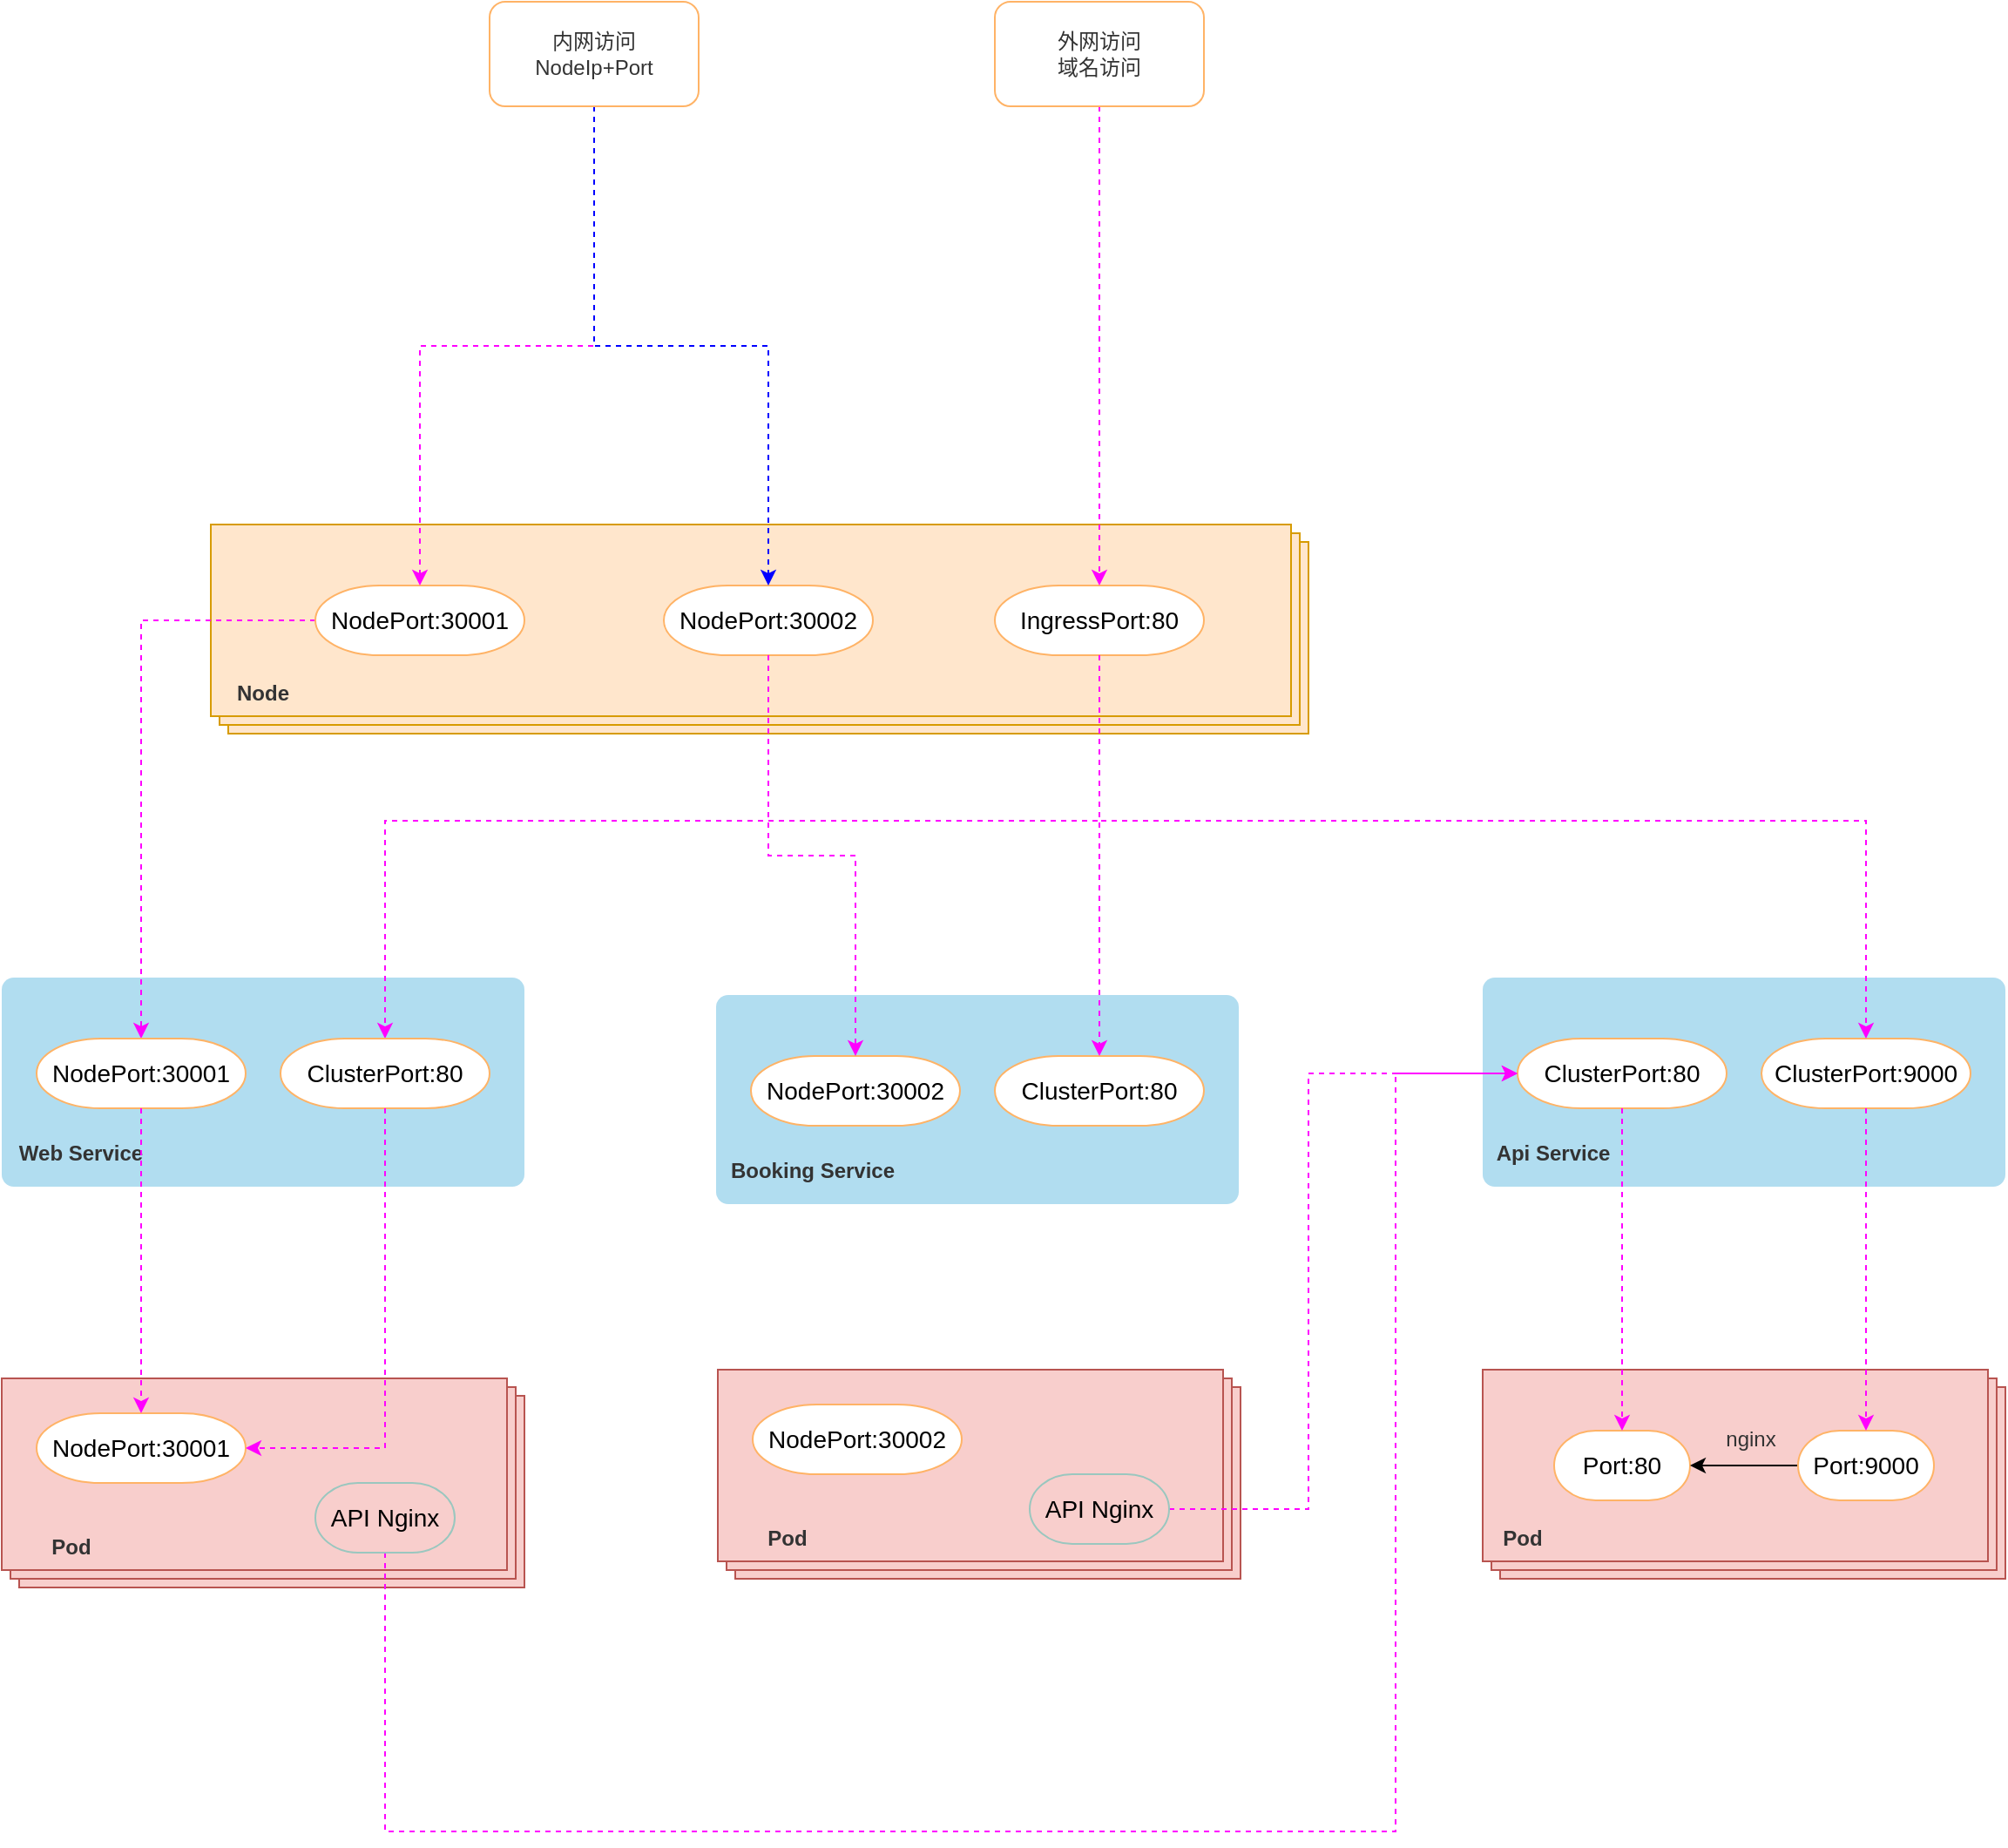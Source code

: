 <mxfile version="20.2.7" type="github">
  <diagram id="pGtNmfsDfd9eHsm0Jx_r" name="第 1 页">
    <mxGraphModel dx="382" dy="1816" grid="1" gridSize="10" guides="1" tooltips="1" connect="1" arrows="1" fold="1" page="1" pageScale="1" pageWidth="827" pageHeight="1169" math="0" shadow="0">
      <root>
        <mxCell id="0" />
        <mxCell id="1" parent="0" />
        <mxCell id="RXvTVDFdT3mIjJHLsAJZ-12" value="" style="rounded=1;whiteSpace=wrap;html=1;absoluteArcSize=1;arcSize=14;strokeWidth=2;dashed=1;dashPattern=1 2;fillColor=#b1ddf0;strokeColor=none;fontSize=14;fontStyle=1" vertex="1" parent="1">
          <mxGeometry x="870" y="380" width="300" height="120" as="geometry" />
        </mxCell>
        <mxCell id="RXvTVDFdT3mIjJHLsAJZ-32" value="" style="verticalLabelPosition=bottom;verticalAlign=top;html=1;shape=mxgraph.basic.layered_rect;dx=10;outlineConnect=0;fontSize=14;strokeColor=#d79b00;strokeWidth=1;fillColor=#ffe6cc;" vertex="1" parent="1">
          <mxGeometry x="990" y="120" width="630" height="120" as="geometry" />
        </mxCell>
        <mxCell id="RXvTVDFdT3mIjJHLsAJZ-89" style="edgeStyle=orthogonalEdgeStyle;rounded=0;orthogonalLoop=1;jettySize=auto;html=1;dashed=1;fontSize=12;fontColor=#333333;strokeColor=#FF00FF;" edge="1" parent="1" source="RXvTVDFdT3mIjJHLsAJZ-28" target="RXvTVDFdT3mIjJHLsAJZ-47">
          <mxGeometry relative="1" as="geometry">
            <Array as="points">
              <mxPoint x="1500" y="290" />
              <mxPoint x="1090" y="290" />
            </Array>
          </mxGeometry>
        </mxCell>
        <mxCell id="RXvTVDFdT3mIjJHLsAJZ-28" value="IngressPort:80" style="strokeWidth=1;html=1;shape=mxgraph.flowchart.terminator;whiteSpace=wrap;fontSize=14;strokeColor=#FFB366;" vertex="1" parent="1">
          <mxGeometry x="1440" y="155" width="120" height="40" as="geometry" />
        </mxCell>
        <mxCell id="RXvTVDFdT3mIjJHLsAJZ-31" value="&lt;font style=&quot;font-size: 12px;&quot; color=&quot;#333333&quot;&gt;Node&lt;/font&gt;" style="text;html=1;strokeColor=none;fillColor=none;align=center;verticalAlign=middle;whiteSpace=wrap;rounded=0;fontSize=16;fontStyle=1;fontColor=#FFB570;" vertex="1" parent="1">
          <mxGeometry x="990" y="200" width="60" height="30" as="geometry" />
        </mxCell>
        <mxCell id="RXvTVDFdT3mIjJHLsAJZ-84" style="edgeStyle=orthogonalEdgeStyle;rounded=0;orthogonalLoop=1;jettySize=auto;html=1;entryX=0.5;entryY=0;entryDx=0;entryDy=0;dashed=1;fontSize=12;fontColor=#333333;strokeColor=#FF00FF;entryPerimeter=0;" edge="1" parent="1" source="RXvTVDFdT3mIjJHLsAJZ-29" target="RXvTVDFdT3mIjJHLsAJZ-46">
          <mxGeometry relative="1" as="geometry" />
        </mxCell>
        <mxCell id="RXvTVDFdT3mIjJHLsAJZ-29" value="NodePort:30001" style="strokeWidth=1;html=1;shape=mxgraph.flowchart.terminator;whiteSpace=wrap;fontSize=14;strokeColor=#FFB366;" vertex="1" parent="1">
          <mxGeometry x="1050" y="155" width="120" height="40" as="geometry" />
        </mxCell>
        <mxCell id="RXvTVDFdT3mIjJHLsAJZ-42" value="NodePort:30002" style="strokeWidth=1;html=1;shape=mxgraph.flowchart.terminator;whiteSpace=wrap;fontSize=14;strokeColor=#FFB366;" vertex="1" parent="1">
          <mxGeometry x="1250" y="155" width="120" height="40" as="geometry" />
        </mxCell>
        <mxCell id="RXvTVDFdT3mIjJHLsAJZ-45" value="&lt;font color=&quot;#333333&quot; style=&quot;font-size: 12px;&quot;&gt;Web Service&lt;/font&gt;" style="text;html=1;strokeColor=none;fillColor=none;align=center;verticalAlign=middle;whiteSpace=wrap;rounded=0;fontSize=12;fontStyle=1;fontColor=#FFB570;" vertex="1" parent="1">
          <mxGeometry x="871" y="466" width="89" height="30" as="geometry" />
        </mxCell>
        <mxCell id="RXvTVDFdT3mIjJHLsAJZ-46" value="NodePort:30001" style="strokeWidth=1;html=1;shape=mxgraph.flowchart.terminator;whiteSpace=wrap;fontSize=14;strokeColor=#FFB366;" vertex="1" parent="1">
          <mxGeometry x="890" y="415" width="120" height="40" as="geometry" />
        </mxCell>
        <mxCell id="RXvTVDFdT3mIjJHLsAJZ-47" value="ClusterPort:80" style="strokeWidth=1;html=1;shape=mxgraph.flowchart.terminator;whiteSpace=wrap;fontSize=14;strokeColor=#FFB366;" vertex="1" parent="1">
          <mxGeometry x="1030" y="415" width="120" height="40" as="geometry" />
        </mxCell>
        <mxCell id="RXvTVDFdT3mIjJHLsAJZ-48" value="" style="rounded=1;whiteSpace=wrap;html=1;absoluteArcSize=1;arcSize=14;strokeWidth=2;dashed=1;dashPattern=1 2;fillColor=#b1ddf0;strokeColor=none;fontSize=14;fontStyle=1" vertex="1" parent="1">
          <mxGeometry x="1280" y="390" width="300" height="120" as="geometry" />
        </mxCell>
        <mxCell id="RXvTVDFdT3mIjJHLsAJZ-49" value="&lt;font color=&quot;#333333&quot; style=&quot;font-size: 12px;&quot;&gt;Booking Service&lt;/font&gt;" style="text;html=1;strokeColor=none;fillColor=none;align=center;verticalAlign=middle;whiteSpace=wrap;rounded=0;fontSize=12;fontStyle=1;fontColor=#FFB570;" vertex="1" parent="1">
          <mxGeometry x="1281" y="476" width="109" height="30" as="geometry" />
        </mxCell>
        <mxCell id="RXvTVDFdT3mIjJHLsAJZ-50" value="NodePort:30002" style="strokeWidth=1;html=1;shape=mxgraph.flowchart.terminator;whiteSpace=wrap;fontSize=14;strokeColor=#FFB366;" vertex="1" parent="1">
          <mxGeometry x="1300" y="425" width="120" height="40" as="geometry" />
        </mxCell>
        <mxCell id="RXvTVDFdT3mIjJHLsAJZ-51" value="ClusterPort:80" style="strokeWidth=1;html=1;shape=mxgraph.flowchart.terminator;whiteSpace=wrap;fontSize=14;strokeColor=#FFB366;" vertex="1" parent="1">
          <mxGeometry x="1440" y="425" width="120" height="40" as="geometry" />
        </mxCell>
        <mxCell id="RXvTVDFdT3mIjJHLsAJZ-52" value="" style="rounded=1;whiteSpace=wrap;html=1;absoluteArcSize=1;arcSize=14;strokeWidth=2;dashed=1;dashPattern=1 2;fillColor=#b1ddf0;strokeColor=none;fontSize=14;fontStyle=1" vertex="1" parent="1">
          <mxGeometry x="1720" y="380" width="300" height="120" as="geometry" />
        </mxCell>
        <mxCell id="RXvTVDFdT3mIjJHLsAJZ-53" value="&lt;font color=&quot;#333333&quot; style=&quot;font-size: 12px;&quot;&gt;Api Service&lt;/font&gt;" style="text;html=1;strokeColor=none;fillColor=none;align=center;verticalAlign=middle;whiteSpace=wrap;rounded=0;fontSize=12;fontStyle=1;fontColor=#FFB570;" vertex="1" parent="1">
          <mxGeometry x="1721" y="466" width="79" height="30" as="geometry" />
        </mxCell>
        <mxCell id="RXvTVDFdT3mIjJHLsAJZ-54" value="ClusterPort:80" style="strokeWidth=1;html=1;shape=mxgraph.flowchart.terminator;whiteSpace=wrap;fontSize=14;strokeColor=#FFB366;" vertex="1" parent="1">
          <mxGeometry x="1740" y="415" width="120" height="40" as="geometry" />
        </mxCell>
        <mxCell id="RXvTVDFdT3mIjJHLsAJZ-55" value="ClusterPort:9000" style="strokeWidth=1;html=1;shape=mxgraph.flowchart.terminator;whiteSpace=wrap;fontSize=14;strokeColor=#FFB366;" vertex="1" parent="1">
          <mxGeometry x="1880" y="415" width="120" height="40" as="geometry" />
        </mxCell>
        <mxCell id="RXvTVDFdT3mIjJHLsAJZ-61" value="" style="verticalLabelPosition=bottom;verticalAlign=top;html=1;shape=mxgraph.basic.layered_rect;dx=10;outlineConnect=0;fontSize=14;strokeColor=#b85450;strokeWidth=1;fillColor=#f8cecc;" vertex="1" parent="1">
          <mxGeometry x="870" y="610" width="300" height="120" as="geometry" />
        </mxCell>
        <mxCell id="RXvTVDFdT3mIjJHLsAJZ-63" value="&lt;font style=&quot;font-size: 12px;&quot; color=&quot;#333333&quot;&gt;Pod&lt;/font&gt;" style="text;html=1;strokeColor=none;fillColor=none;align=center;verticalAlign=middle;whiteSpace=wrap;rounded=0;fontSize=16;fontStyle=1;fontColor=#FFB570;" vertex="1" parent="1">
          <mxGeometry x="890" y="690" width="40" height="30" as="geometry" />
        </mxCell>
        <mxCell id="RXvTVDFdT3mIjJHLsAJZ-64" value="NodePort:30001" style="strokeWidth=1;html=1;shape=mxgraph.flowchart.terminator;whiteSpace=wrap;fontSize=14;strokeColor=#FFB366;" vertex="1" parent="1">
          <mxGeometry x="890" y="630" width="120" height="40" as="geometry" />
        </mxCell>
        <mxCell id="RXvTVDFdT3mIjJHLsAJZ-72" value="" style="verticalLabelPosition=bottom;verticalAlign=top;html=1;shape=mxgraph.basic.layered_rect;dx=10;outlineConnect=0;fontSize=14;strokeColor=#b85450;strokeWidth=1;fillColor=#f8cecc;" vertex="1" parent="1">
          <mxGeometry x="1720" y="605" width="300" height="120" as="geometry" />
        </mxCell>
        <mxCell id="RXvTVDFdT3mIjJHLsAJZ-73" value="&lt;font style=&quot;font-size: 12px;&quot; color=&quot;#333333&quot;&gt;Pod&lt;/font&gt;" style="text;html=1;strokeColor=none;fillColor=none;align=center;verticalAlign=middle;whiteSpace=wrap;rounded=0;fontSize=16;fontStyle=1;fontColor=#FFB570;" vertex="1" parent="1">
          <mxGeometry x="1723" y="685" width="40" height="30" as="geometry" />
        </mxCell>
        <mxCell id="RXvTVDFdT3mIjJHLsAJZ-74" value="Port:80" style="strokeWidth=1;html=1;shape=mxgraph.flowchart.terminator;whiteSpace=wrap;fontSize=14;strokeColor=#FFB366;" vertex="1" parent="1">
          <mxGeometry x="1761" y="640" width="78" height="40" as="geometry" />
        </mxCell>
        <mxCell id="RXvTVDFdT3mIjJHLsAJZ-79" style="edgeStyle=orthogonalEdgeStyle;rounded=0;orthogonalLoop=1;jettySize=auto;html=1;fontSize=12;fontColor=#333333;" edge="1" parent="1" source="RXvTVDFdT3mIjJHLsAJZ-75" target="RXvTVDFdT3mIjJHLsAJZ-74">
          <mxGeometry relative="1" as="geometry" />
        </mxCell>
        <mxCell id="RXvTVDFdT3mIjJHLsAJZ-75" value="Port:9000" style="strokeWidth=1;html=1;shape=mxgraph.flowchart.terminator;whiteSpace=wrap;fontSize=14;strokeColor=#FFB366;" vertex="1" parent="1">
          <mxGeometry x="1901" y="640" width="78" height="40" as="geometry" />
        </mxCell>
        <mxCell id="RXvTVDFdT3mIjJHLsAJZ-80" value="nginx" style="text;html=1;strokeColor=none;fillColor=none;align=center;verticalAlign=middle;whiteSpace=wrap;rounded=0;fontSize=12;fontColor=#333333;" vertex="1" parent="1">
          <mxGeometry x="1844" y="630" width="60" height="30" as="geometry" />
        </mxCell>
        <mxCell id="RXvTVDFdT3mIjJHLsAJZ-82" style="edgeStyle=orthogonalEdgeStyle;rounded=0;orthogonalLoop=1;jettySize=auto;html=1;fontSize=12;fontColor=#333333;dashed=1;strokeColor=#FF00FF;" edge="1" parent="1" source="RXvTVDFdT3mIjJHLsAJZ-81" target="RXvTVDFdT3mIjJHLsAJZ-29">
          <mxGeometry relative="1" as="geometry" />
        </mxCell>
        <mxCell id="RXvTVDFdT3mIjJHLsAJZ-83" style="edgeStyle=orthogonalEdgeStyle;rounded=0;orthogonalLoop=1;jettySize=auto;html=1;entryX=0.5;entryY=0;entryDx=0;entryDy=0;entryPerimeter=0;fontSize=12;fontColor=#333333;strokeColor=#0000FF;dashed=1;" edge="1" parent="1" source="RXvTVDFdT3mIjJHLsAJZ-81" target="RXvTVDFdT3mIjJHLsAJZ-42">
          <mxGeometry relative="1" as="geometry" />
        </mxCell>
        <mxCell id="RXvTVDFdT3mIjJHLsAJZ-81" value="内网访问&lt;br&gt;NodeIp+Port" style="rounded=1;whiteSpace=wrap;html=1;fontSize=12;fontColor=#333333;strokeColor=#FFB366;strokeWidth=1;" vertex="1" parent="1">
          <mxGeometry x="1150" y="-180" width="120" height="60" as="geometry" />
        </mxCell>
        <mxCell id="RXvTVDFdT3mIjJHLsAJZ-86" style="edgeStyle=orthogonalEdgeStyle;rounded=0;orthogonalLoop=1;jettySize=auto;html=1;dashed=1;fontSize=12;fontColor=#333333;strokeColor=#FF00FF;" edge="1" parent="1" source="RXvTVDFdT3mIjJHLsAJZ-85" target="RXvTVDFdT3mIjJHLsAJZ-28">
          <mxGeometry relative="1" as="geometry" />
        </mxCell>
        <mxCell id="RXvTVDFdT3mIjJHLsAJZ-85" value="外网访问&lt;br&gt;域名访问" style="rounded=1;whiteSpace=wrap;html=1;fontSize=12;fontColor=#333333;strokeColor=#FFB366;strokeWidth=1;" vertex="1" parent="1">
          <mxGeometry x="1440" y="-180" width="120" height="60" as="geometry" />
        </mxCell>
        <mxCell id="RXvTVDFdT3mIjJHLsAJZ-90" style="edgeStyle=orthogonalEdgeStyle;rounded=0;orthogonalLoop=1;jettySize=auto;html=1;dashed=1;fontSize=12;fontColor=#333333;strokeColor=#FF00FF;" edge="1" parent="1" source="RXvTVDFdT3mIjJHLsAJZ-28" target="RXvTVDFdT3mIjJHLsAJZ-51">
          <mxGeometry relative="1" as="geometry" />
        </mxCell>
        <mxCell id="RXvTVDFdT3mIjJHLsAJZ-91" style="edgeStyle=orthogonalEdgeStyle;rounded=0;orthogonalLoop=1;jettySize=auto;html=1;entryX=0.5;entryY=0;entryDx=0;entryDy=0;entryPerimeter=0;dashed=1;fontSize=12;fontColor=#333333;strokeColor=#FF00FF;" edge="1" parent="1" source="RXvTVDFdT3mIjJHLsAJZ-42" target="RXvTVDFdT3mIjJHLsAJZ-50">
          <mxGeometry relative="1" as="geometry" />
        </mxCell>
        <mxCell id="RXvTVDFdT3mIjJHLsAJZ-94" style="edgeStyle=orthogonalEdgeStyle;rounded=0;orthogonalLoop=1;jettySize=auto;html=1;exitX=0.5;exitY=1;exitDx=0;exitDy=0;dashed=1;fontSize=12;fontColor=#333333;strokeColor=#FF00FF;exitPerimeter=0;" edge="1" parent="1" source="RXvTVDFdT3mIjJHLsAJZ-54" target="RXvTVDFdT3mIjJHLsAJZ-74">
          <mxGeometry relative="1" as="geometry" />
        </mxCell>
        <mxCell id="RXvTVDFdT3mIjJHLsAJZ-92" style="edgeStyle=orthogonalEdgeStyle;rounded=0;orthogonalLoop=1;jettySize=auto;html=1;entryX=0.5;entryY=0;entryDx=0;entryDy=0;entryPerimeter=0;dashed=1;fontSize=12;fontColor=#333333;strokeColor=#FF00FF;" edge="1" parent="1" source="RXvTVDFdT3mIjJHLsAJZ-55" target="RXvTVDFdT3mIjJHLsAJZ-75">
          <mxGeometry relative="1" as="geometry" />
        </mxCell>
        <mxCell id="RXvTVDFdT3mIjJHLsAJZ-97" style="edgeStyle=orthogonalEdgeStyle;rounded=0;orthogonalLoop=1;jettySize=auto;html=1;dashed=1;fontSize=12;fontColor=#333333;strokeColor=#FF00FF;" edge="1" parent="1" source="RXvTVDFdT3mIjJHLsAJZ-28" target="RXvTVDFdT3mIjJHLsAJZ-55">
          <mxGeometry relative="1" as="geometry">
            <Array as="points">
              <mxPoint x="1500" y="290" />
              <mxPoint x="1940" y="290" />
            </Array>
          </mxGeometry>
        </mxCell>
        <mxCell id="RXvTVDFdT3mIjJHLsAJZ-99" style="edgeStyle=orthogonalEdgeStyle;rounded=0;orthogonalLoop=1;jettySize=auto;html=1;entryX=0;entryY=0.5;entryDx=0;entryDy=0;entryPerimeter=0;dashed=1;fontSize=12;fontColor=#333333;strokeColor=#FF00FF;" edge="1" parent="1" source="RXvTVDFdT3mIjJHLsAJZ-98" target="RXvTVDFdT3mIjJHLsAJZ-54">
          <mxGeometry relative="1" as="geometry">
            <Array as="points">
              <mxPoint x="1090" y="870" />
              <mxPoint x="1670" y="870" />
              <mxPoint x="1670" y="435" />
            </Array>
          </mxGeometry>
        </mxCell>
        <mxCell id="RXvTVDFdT3mIjJHLsAJZ-98" value="API Nginx" style="strokeWidth=1;html=1;shape=mxgraph.flowchart.terminator;whiteSpace=wrap;fontSize=14;fillColor=none;strokeColor=#9AC7BF;" vertex="1" parent="1">
          <mxGeometry x="1050" y="670" width="80" height="40" as="geometry" />
        </mxCell>
        <mxCell id="RXvTVDFdT3mIjJHLsAJZ-107" style="edgeStyle=orthogonalEdgeStyle;rounded=0;orthogonalLoop=1;jettySize=auto;html=1;entryX=0.5;entryY=0;entryDx=0;entryDy=0;entryPerimeter=0;dashed=1;fontSize=12;fontColor=#333333;strokeColor=#FF00FF;" edge="1" parent="1" source="RXvTVDFdT3mIjJHLsAJZ-46" target="RXvTVDFdT3mIjJHLsAJZ-64">
          <mxGeometry relative="1" as="geometry" />
        </mxCell>
        <mxCell id="RXvTVDFdT3mIjJHLsAJZ-108" style="edgeStyle=orthogonalEdgeStyle;rounded=0;orthogonalLoop=1;jettySize=auto;html=1;dashed=1;fontSize=12;fontColor=#333333;strokeColor=#FF00FF;" edge="1" parent="1" source="RXvTVDFdT3mIjJHLsAJZ-47" target="RXvTVDFdT3mIjJHLsAJZ-64">
          <mxGeometry relative="1" as="geometry">
            <Array as="points">
              <mxPoint x="1090" y="650" />
            </Array>
          </mxGeometry>
        </mxCell>
        <mxCell id="RXvTVDFdT3mIjJHLsAJZ-109" value="" style="verticalLabelPosition=bottom;verticalAlign=top;html=1;shape=mxgraph.basic.layered_rect;dx=10;outlineConnect=0;fontSize=14;strokeColor=#b85450;strokeWidth=1;fillColor=#f8cecc;" vertex="1" parent="1">
          <mxGeometry x="1281" y="605" width="300" height="120" as="geometry" />
        </mxCell>
        <mxCell id="RXvTVDFdT3mIjJHLsAJZ-110" value="&lt;font style=&quot;font-size: 12px;&quot; color=&quot;#333333&quot;&gt;Pod&lt;/font&gt;" style="text;html=1;strokeColor=none;fillColor=none;align=center;verticalAlign=middle;whiteSpace=wrap;rounded=0;fontSize=16;fontStyle=1;fontColor=#FFB570;" vertex="1" parent="1">
          <mxGeometry x="1301" y="685" width="40" height="30" as="geometry" />
        </mxCell>
        <mxCell id="RXvTVDFdT3mIjJHLsAJZ-111" value="NodePort:30002" style="strokeWidth=1;html=1;shape=mxgraph.flowchart.terminator;whiteSpace=wrap;fontSize=14;strokeColor=#FFB366;" vertex="1" parent="1">
          <mxGeometry x="1301" y="625" width="120" height="40" as="geometry" />
        </mxCell>
        <mxCell id="RXvTVDFdT3mIjJHLsAJZ-113" style="edgeStyle=orthogonalEdgeStyle;rounded=0;orthogonalLoop=1;jettySize=auto;html=1;entryX=0;entryY=0.5;entryDx=0;entryDy=0;entryPerimeter=0;dashed=1;fontSize=12;fontColor=#333333;strokeColor=#FF00FF;" edge="1" parent="1" source="RXvTVDFdT3mIjJHLsAJZ-112" target="RXvTVDFdT3mIjJHLsAJZ-54">
          <mxGeometry relative="1" as="geometry">
            <Array as="points">
              <mxPoint x="1620" y="685" />
              <mxPoint x="1620" y="435" />
            </Array>
          </mxGeometry>
        </mxCell>
        <mxCell id="RXvTVDFdT3mIjJHLsAJZ-112" value="API Nginx" style="strokeWidth=1;html=1;shape=mxgraph.flowchart.terminator;whiteSpace=wrap;fontSize=14;fillColor=none;strokeColor=#9AC7BF;" vertex="1" parent="1">
          <mxGeometry x="1460" y="665" width="80" height="40" as="geometry" />
        </mxCell>
      </root>
    </mxGraphModel>
  </diagram>
</mxfile>
